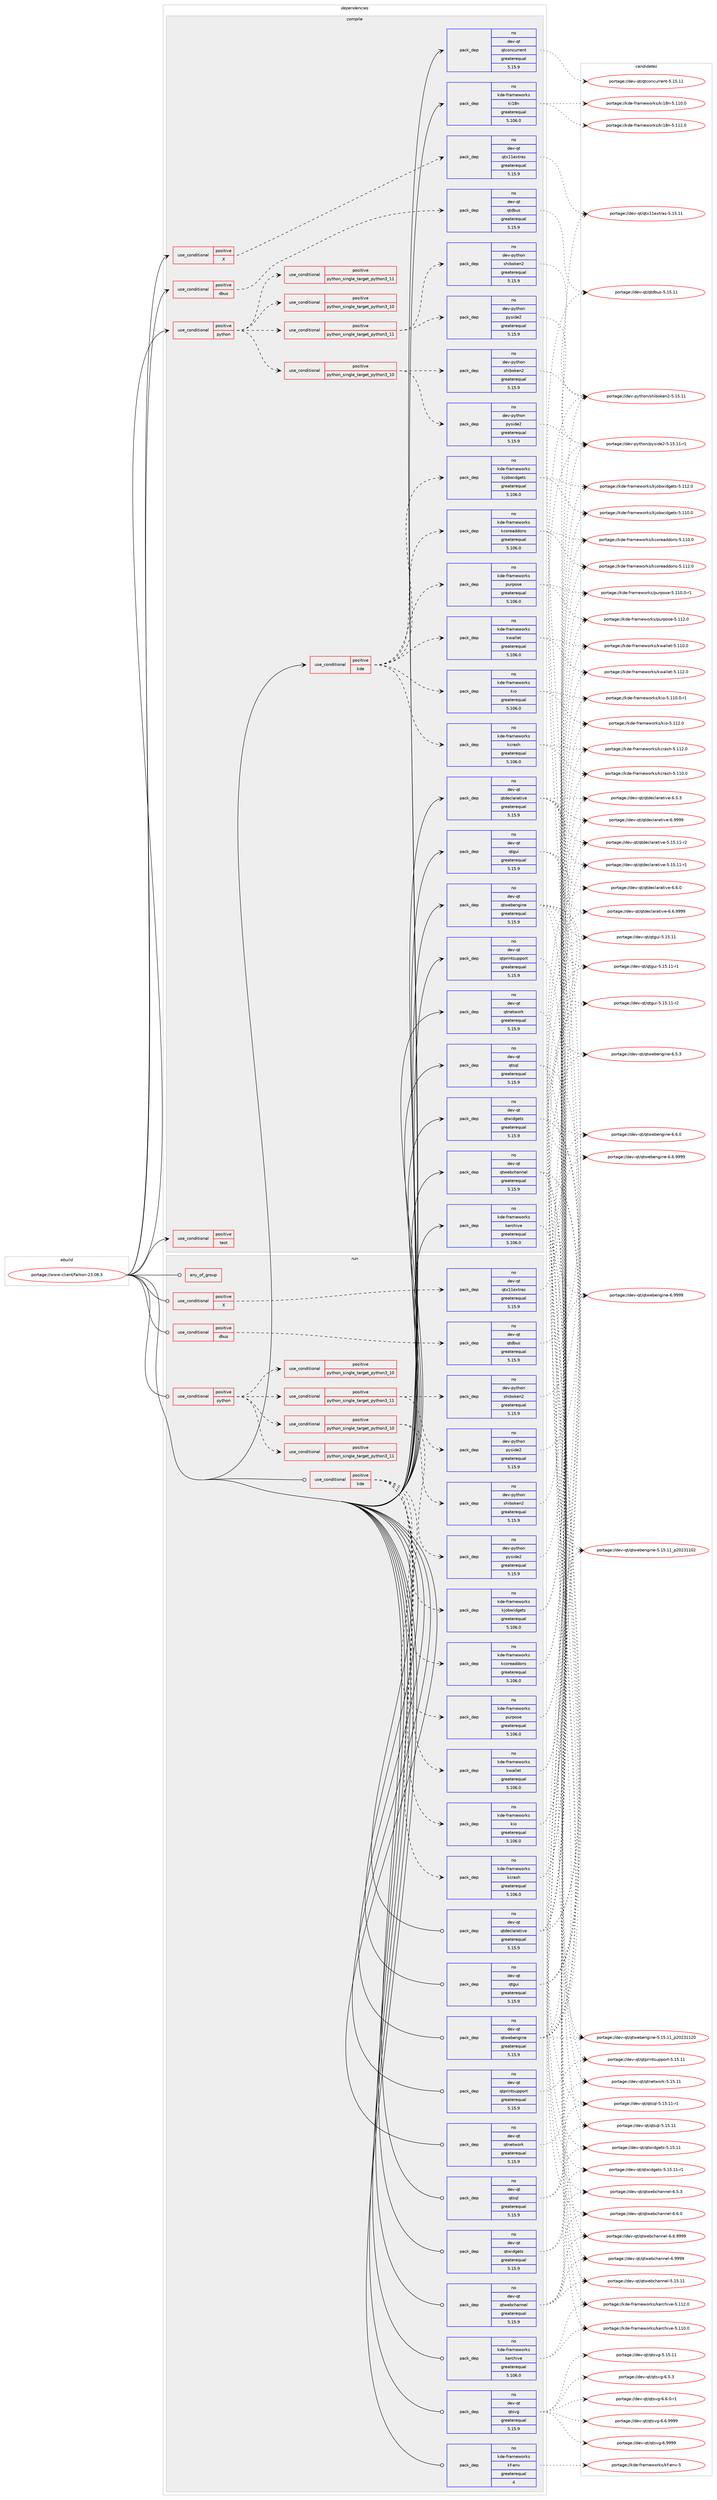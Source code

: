 digraph prolog {

# *************
# Graph options
# *************

newrank=true;
concentrate=true;
compound=true;
graph [rankdir=LR,fontname=Helvetica,fontsize=10,ranksep=1.5];#, ranksep=2.5, nodesep=0.2];
edge  [arrowhead=vee];
node  [fontname=Helvetica,fontsize=10];

# **********
# The ebuild
# **********

subgraph cluster_leftcol {
color=gray;
label=<<i>ebuild</i>>;
id [label="portage://www-client/falkon-23.08.3", color=red, width=4, href="../www-client/falkon-23.08.3.svg"];
}

# ****************
# The dependencies
# ****************

subgraph cluster_midcol {
color=gray;
label=<<i>dependencies</i>>;
subgraph cluster_compile {
fillcolor="#eeeeee";
style=filled;
label=<<i>compile</i>>;
subgraph cond98 {
dependency887 [label=<<TABLE BORDER="0" CELLBORDER="1" CELLSPACING="0" CELLPADDING="4"><TR><TD ROWSPAN="3" CELLPADDING="10">use_conditional</TD></TR><TR><TD>positive</TD></TR><TR><TD>X</TD></TR></TABLE>>, shape=none, color=red];
subgraph pack732 {
dependency888 [label=<<TABLE BORDER="0" CELLBORDER="1" CELLSPACING="0" CELLPADDING="4" WIDTH="220"><TR><TD ROWSPAN="6" CELLPADDING="30">pack_dep</TD></TR><TR><TD WIDTH="110">no</TD></TR><TR><TD>dev-qt</TD></TR><TR><TD>qtx11extras</TD></TR><TR><TD>greaterequal</TD></TR><TR><TD>5.15.9</TD></TR></TABLE>>, shape=none, color=blue];
}
dependency887:e -> dependency888:w [weight=20,style="dashed",arrowhead="vee"];
# *** BEGIN UNKNOWN DEPENDENCY TYPE (TODO) ***
# dependency887 -> package_dependency(portage://www-client/falkon-23.08.3,install,no,x11-libs,libxcb,none,[,,],any_same_slot,[])
# *** END UNKNOWN DEPENDENCY TYPE (TODO) ***

# *** BEGIN UNKNOWN DEPENDENCY TYPE (TODO) ***
# dependency887 -> package_dependency(portage://www-client/falkon-23.08.3,install,no,x11-libs,xcb-util,none,[,,],[],[])
# *** END UNKNOWN DEPENDENCY TYPE (TODO) ***

}
id:e -> dependency887:w [weight=20,style="solid",arrowhead="vee"];
subgraph cond99 {
dependency889 [label=<<TABLE BORDER="0" CELLBORDER="1" CELLSPACING="0" CELLPADDING="4"><TR><TD ROWSPAN="3" CELLPADDING="10">use_conditional</TD></TR><TR><TD>positive</TD></TR><TR><TD>dbus</TD></TR></TABLE>>, shape=none, color=red];
subgraph pack733 {
dependency890 [label=<<TABLE BORDER="0" CELLBORDER="1" CELLSPACING="0" CELLPADDING="4" WIDTH="220"><TR><TD ROWSPAN="6" CELLPADDING="30">pack_dep</TD></TR><TR><TD WIDTH="110">no</TD></TR><TR><TD>dev-qt</TD></TR><TR><TD>qtdbus</TD></TR><TR><TD>greaterequal</TD></TR><TR><TD>5.15.9</TD></TR></TABLE>>, shape=none, color=blue];
}
dependency889:e -> dependency890:w [weight=20,style="dashed",arrowhead="vee"];
}
id:e -> dependency889:w [weight=20,style="solid",arrowhead="vee"];
subgraph cond100 {
dependency891 [label=<<TABLE BORDER="0" CELLBORDER="1" CELLSPACING="0" CELLPADDING="4"><TR><TD ROWSPAN="3" CELLPADDING="10">use_conditional</TD></TR><TR><TD>positive</TD></TR><TR><TD>kde</TD></TR></TABLE>>, shape=none, color=red];
subgraph pack734 {
dependency892 [label=<<TABLE BORDER="0" CELLBORDER="1" CELLSPACING="0" CELLPADDING="4" WIDTH="220"><TR><TD ROWSPAN="6" CELLPADDING="30">pack_dep</TD></TR><TR><TD WIDTH="110">no</TD></TR><TR><TD>kde-frameworks</TD></TR><TR><TD>kcoreaddons</TD></TR><TR><TD>greaterequal</TD></TR><TR><TD>5.106.0</TD></TR></TABLE>>, shape=none, color=blue];
}
dependency891:e -> dependency892:w [weight=20,style="dashed",arrowhead="vee"];
subgraph pack735 {
dependency893 [label=<<TABLE BORDER="0" CELLBORDER="1" CELLSPACING="0" CELLPADDING="4" WIDTH="220"><TR><TD ROWSPAN="6" CELLPADDING="30">pack_dep</TD></TR><TR><TD WIDTH="110">no</TD></TR><TR><TD>kde-frameworks</TD></TR><TR><TD>kcrash</TD></TR><TR><TD>greaterequal</TD></TR><TR><TD>5.106.0</TD></TR></TABLE>>, shape=none, color=blue];
}
dependency891:e -> dependency893:w [weight=20,style="dashed",arrowhead="vee"];
subgraph pack736 {
dependency894 [label=<<TABLE BORDER="0" CELLBORDER="1" CELLSPACING="0" CELLPADDING="4" WIDTH="220"><TR><TD ROWSPAN="6" CELLPADDING="30">pack_dep</TD></TR><TR><TD WIDTH="110">no</TD></TR><TR><TD>kde-frameworks</TD></TR><TR><TD>kio</TD></TR><TR><TD>greaterequal</TD></TR><TR><TD>5.106.0</TD></TR></TABLE>>, shape=none, color=blue];
}
dependency891:e -> dependency894:w [weight=20,style="dashed",arrowhead="vee"];
subgraph pack737 {
dependency895 [label=<<TABLE BORDER="0" CELLBORDER="1" CELLSPACING="0" CELLPADDING="4" WIDTH="220"><TR><TD ROWSPAN="6" CELLPADDING="30">pack_dep</TD></TR><TR><TD WIDTH="110">no</TD></TR><TR><TD>kde-frameworks</TD></TR><TR><TD>kjobwidgets</TD></TR><TR><TD>greaterequal</TD></TR><TR><TD>5.106.0</TD></TR></TABLE>>, shape=none, color=blue];
}
dependency891:e -> dependency895:w [weight=20,style="dashed",arrowhead="vee"];
subgraph pack738 {
dependency896 [label=<<TABLE BORDER="0" CELLBORDER="1" CELLSPACING="0" CELLPADDING="4" WIDTH="220"><TR><TD ROWSPAN="6" CELLPADDING="30">pack_dep</TD></TR><TR><TD WIDTH="110">no</TD></TR><TR><TD>kde-frameworks</TD></TR><TR><TD>kwallet</TD></TR><TR><TD>greaterequal</TD></TR><TR><TD>5.106.0</TD></TR></TABLE>>, shape=none, color=blue];
}
dependency891:e -> dependency896:w [weight=20,style="dashed",arrowhead="vee"];
subgraph pack739 {
dependency897 [label=<<TABLE BORDER="0" CELLBORDER="1" CELLSPACING="0" CELLPADDING="4" WIDTH="220"><TR><TD ROWSPAN="6" CELLPADDING="30">pack_dep</TD></TR><TR><TD WIDTH="110">no</TD></TR><TR><TD>kde-frameworks</TD></TR><TR><TD>purpose</TD></TR><TR><TD>greaterequal</TD></TR><TR><TD>5.106.0</TD></TR></TABLE>>, shape=none, color=blue];
}
dependency891:e -> dependency897:w [weight=20,style="dashed",arrowhead="vee"];
}
id:e -> dependency891:w [weight=20,style="solid",arrowhead="vee"];
subgraph cond101 {
dependency898 [label=<<TABLE BORDER="0" CELLBORDER="1" CELLSPACING="0" CELLPADDING="4"><TR><TD ROWSPAN="3" CELLPADDING="10">use_conditional</TD></TR><TR><TD>positive</TD></TR><TR><TD>python</TD></TR></TABLE>>, shape=none, color=red];
subgraph cond102 {
dependency899 [label=<<TABLE BORDER="0" CELLBORDER="1" CELLSPACING="0" CELLPADDING="4"><TR><TD ROWSPAN="3" CELLPADDING="10">use_conditional</TD></TR><TR><TD>positive</TD></TR><TR><TD>python_single_target_python3_10</TD></TR></TABLE>>, shape=none, color=red];
# *** BEGIN UNKNOWN DEPENDENCY TYPE (TODO) ***
# dependency899 -> package_dependency(portage://www-client/falkon-23.08.3,install,no,dev-lang,python,none,[,,],[slot(3.10)],[])
# *** END UNKNOWN DEPENDENCY TYPE (TODO) ***

}
dependency898:e -> dependency899:w [weight=20,style="dashed",arrowhead="vee"];
subgraph cond103 {
dependency900 [label=<<TABLE BORDER="0" CELLBORDER="1" CELLSPACING="0" CELLPADDING="4"><TR><TD ROWSPAN="3" CELLPADDING="10">use_conditional</TD></TR><TR><TD>positive</TD></TR><TR><TD>python_single_target_python3_11</TD></TR></TABLE>>, shape=none, color=red];
# *** BEGIN UNKNOWN DEPENDENCY TYPE (TODO) ***
# dependency900 -> package_dependency(portage://www-client/falkon-23.08.3,install,no,dev-lang,python,none,[,,],[slot(3.11)],[])
# *** END UNKNOWN DEPENDENCY TYPE (TODO) ***

}
dependency898:e -> dependency900:w [weight=20,style="dashed",arrowhead="vee"];
subgraph cond104 {
dependency901 [label=<<TABLE BORDER="0" CELLBORDER="1" CELLSPACING="0" CELLPADDING="4"><TR><TD ROWSPAN="3" CELLPADDING="10">use_conditional</TD></TR><TR><TD>positive</TD></TR><TR><TD>python_single_target_python3_10</TD></TR></TABLE>>, shape=none, color=red];
subgraph pack740 {
dependency902 [label=<<TABLE BORDER="0" CELLBORDER="1" CELLSPACING="0" CELLPADDING="4" WIDTH="220"><TR><TD ROWSPAN="6" CELLPADDING="30">pack_dep</TD></TR><TR><TD WIDTH="110">no</TD></TR><TR><TD>dev-python</TD></TR><TR><TD>pyside2</TD></TR><TR><TD>greaterequal</TD></TR><TR><TD>5.15.9</TD></TR></TABLE>>, shape=none, color=blue];
}
dependency901:e -> dependency902:w [weight=20,style="dashed",arrowhead="vee"];
subgraph pack741 {
dependency903 [label=<<TABLE BORDER="0" CELLBORDER="1" CELLSPACING="0" CELLPADDING="4" WIDTH="220"><TR><TD ROWSPAN="6" CELLPADDING="30">pack_dep</TD></TR><TR><TD WIDTH="110">no</TD></TR><TR><TD>dev-python</TD></TR><TR><TD>shiboken2</TD></TR><TR><TD>greaterequal</TD></TR><TR><TD>5.15.9</TD></TR></TABLE>>, shape=none, color=blue];
}
dependency901:e -> dependency903:w [weight=20,style="dashed",arrowhead="vee"];
}
dependency898:e -> dependency901:w [weight=20,style="dashed",arrowhead="vee"];
subgraph cond105 {
dependency904 [label=<<TABLE BORDER="0" CELLBORDER="1" CELLSPACING="0" CELLPADDING="4"><TR><TD ROWSPAN="3" CELLPADDING="10">use_conditional</TD></TR><TR><TD>positive</TD></TR><TR><TD>python_single_target_python3_11</TD></TR></TABLE>>, shape=none, color=red];
subgraph pack742 {
dependency905 [label=<<TABLE BORDER="0" CELLBORDER="1" CELLSPACING="0" CELLPADDING="4" WIDTH="220"><TR><TD ROWSPAN="6" CELLPADDING="30">pack_dep</TD></TR><TR><TD WIDTH="110">no</TD></TR><TR><TD>dev-python</TD></TR><TR><TD>pyside2</TD></TR><TR><TD>greaterequal</TD></TR><TR><TD>5.15.9</TD></TR></TABLE>>, shape=none, color=blue];
}
dependency904:e -> dependency905:w [weight=20,style="dashed",arrowhead="vee"];
subgraph pack743 {
dependency906 [label=<<TABLE BORDER="0" CELLBORDER="1" CELLSPACING="0" CELLPADDING="4" WIDTH="220"><TR><TD ROWSPAN="6" CELLPADDING="30">pack_dep</TD></TR><TR><TD WIDTH="110">no</TD></TR><TR><TD>dev-python</TD></TR><TR><TD>shiboken2</TD></TR><TR><TD>greaterequal</TD></TR><TR><TD>5.15.9</TD></TR></TABLE>>, shape=none, color=blue];
}
dependency904:e -> dependency906:w [weight=20,style="dashed",arrowhead="vee"];
}
dependency898:e -> dependency904:w [weight=20,style="dashed",arrowhead="vee"];
}
id:e -> dependency898:w [weight=20,style="solid",arrowhead="vee"];
subgraph cond106 {
dependency907 [label=<<TABLE BORDER="0" CELLBORDER="1" CELLSPACING="0" CELLPADDING="4"><TR><TD ROWSPAN="3" CELLPADDING="10">use_conditional</TD></TR><TR><TD>positive</TD></TR><TR><TD>test</TD></TR></TABLE>>, shape=none, color=red];
# *** BEGIN UNKNOWN DEPENDENCY TYPE (TODO) ***
# dependency907 -> package_dependency(portage://www-client/falkon-23.08.3,install,no,dev-qt,qttest,none,[,,],[slot(5)],[])
# *** END UNKNOWN DEPENDENCY TYPE (TODO) ***

}
id:e -> dependency907:w [weight=20,style="solid",arrowhead="vee"];
# *** BEGIN UNKNOWN DEPENDENCY TYPE (TODO) ***
# id -> package_dependency(portage://www-client/falkon-23.08.3,install,no,dev-libs,openssl,none,[,,],[slot(0),equal],[])
# *** END UNKNOWN DEPENDENCY TYPE (TODO) ***

subgraph pack744 {
dependency908 [label=<<TABLE BORDER="0" CELLBORDER="1" CELLSPACING="0" CELLPADDING="4" WIDTH="220"><TR><TD ROWSPAN="6" CELLPADDING="30">pack_dep</TD></TR><TR><TD WIDTH="110">no</TD></TR><TR><TD>dev-qt</TD></TR><TR><TD>qtconcurrent</TD></TR><TR><TD>greaterequal</TD></TR><TR><TD>5.15.9</TD></TR></TABLE>>, shape=none, color=blue];
}
id:e -> dependency908:w [weight=20,style="solid",arrowhead="vee"];
# *** BEGIN UNKNOWN DEPENDENCY TYPE (TODO) ***
# id -> package_dependency(portage://www-client/falkon-23.08.3,install,no,dev-qt,qtcore,none,[,,],[slot(5)],[])
# *** END UNKNOWN DEPENDENCY TYPE (TODO) ***

subgraph pack745 {
dependency909 [label=<<TABLE BORDER="0" CELLBORDER="1" CELLSPACING="0" CELLPADDING="4" WIDTH="220"><TR><TD ROWSPAN="6" CELLPADDING="30">pack_dep</TD></TR><TR><TD WIDTH="110">no</TD></TR><TR><TD>dev-qt</TD></TR><TR><TD>qtdeclarative</TD></TR><TR><TD>greaterequal</TD></TR><TR><TD>5.15.9</TD></TR></TABLE>>, shape=none, color=blue];
}
id:e -> dependency909:w [weight=20,style="solid",arrowhead="vee"];
subgraph pack746 {
dependency910 [label=<<TABLE BORDER="0" CELLBORDER="1" CELLSPACING="0" CELLPADDING="4" WIDTH="220"><TR><TD ROWSPAN="6" CELLPADDING="30">pack_dep</TD></TR><TR><TD WIDTH="110">no</TD></TR><TR><TD>dev-qt</TD></TR><TR><TD>qtgui</TD></TR><TR><TD>greaterequal</TD></TR><TR><TD>5.15.9</TD></TR></TABLE>>, shape=none, color=blue];
}
id:e -> dependency910:w [weight=20,style="solid",arrowhead="vee"];
subgraph pack747 {
dependency911 [label=<<TABLE BORDER="0" CELLBORDER="1" CELLSPACING="0" CELLPADDING="4" WIDTH="220"><TR><TD ROWSPAN="6" CELLPADDING="30">pack_dep</TD></TR><TR><TD WIDTH="110">no</TD></TR><TR><TD>dev-qt</TD></TR><TR><TD>qtnetwork</TD></TR><TR><TD>greaterequal</TD></TR><TR><TD>5.15.9</TD></TR></TABLE>>, shape=none, color=blue];
}
id:e -> dependency911:w [weight=20,style="solid",arrowhead="vee"];
subgraph pack748 {
dependency912 [label=<<TABLE BORDER="0" CELLBORDER="1" CELLSPACING="0" CELLPADDING="4" WIDTH="220"><TR><TD ROWSPAN="6" CELLPADDING="30">pack_dep</TD></TR><TR><TD WIDTH="110">no</TD></TR><TR><TD>dev-qt</TD></TR><TR><TD>qtprintsupport</TD></TR><TR><TD>greaterequal</TD></TR><TR><TD>5.15.9</TD></TR></TABLE>>, shape=none, color=blue];
}
id:e -> dependency912:w [weight=20,style="solid",arrowhead="vee"];
subgraph pack749 {
dependency913 [label=<<TABLE BORDER="0" CELLBORDER="1" CELLSPACING="0" CELLPADDING="4" WIDTH="220"><TR><TD ROWSPAN="6" CELLPADDING="30">pack_dep</TD></TR><TR><TD WIDTH="110">no</TD></TR><TR><TD>dev-qt</TD></TR><TR><TD>qtsql</TD></TR><TR><TD>greaterequal</TD></TR><TR><TD>5.15.9</TD></TR></TABLE>>, shape=none, color=blue];
}
id:e -> dependency913:w [weight=20,style="solid",arrowhead="vee"];
subgraph pack750 {
dependency914 [label=<<TABLE BORDER="0" CELLBORDER="1" CELLSPACING="0" CELLPADDING="4" WIDTH="220"><TR><TD ROWSPAN="6" CELLPADDING="30">pack_dep</TD></TR><TR><TD WIDTH="110">no</TD></TR><TR><TD>dev-qt</TD></TR><TR><TD>qtwebchannel</TD></TR><TR><TD>greaterequal</TD></TR><TR><TD>5.15.9</TD></TR></TABLE>>, shape=none, color=blue];
}
id:e -> dependency914:w [weight=20,style="solid",arrowhead="vee"];
subgraph pack751 {
dependency915 [label=<<TABLE BORDER="0" CELLBORDER="1" CELLSPACING="0" CELLPADDING="4" WIDTH="220"><TR><TD ROWSPAN="6" CELLPADDING="30">pack_dep</TD></TR><TR><TD WIDTH="110">no</TD></TR><TR><TD>dev-qt</TD></TR><TR><TD>qtwebengine</TD></TR><TR><TD>greaterequal</TD></TR><TR><TD>5.15.9</TD></TR></TABLE>>, shape=none, color=blue];
}
id:e -> dependency915:w [weight=20,style="solid",arrowhead="vee"];
subgraph pack752 {
dependency916 [label=<<TABLE BORDER="0" CELLBORDER="1" CELLSPACING="0" CELLPADDING="4" WIDTH="220"><TR><TD ROWSPAN="6" CELLPADDING="30">pack_dep</TD></TR><TR><TD WIDTH="110">no</TD></TR><TR><TD>dev-qt</TD></TR><TR><TD>qtwidgets</TD></TR><TR><TD>greaterequal</TD></TR><TR><TD>5.15.9</TD></TR></TABLE>>, shape=none, color=blue];
}
id:e -> dependency916:w [weight=20,style="solid",arrowhead="vee"];
subgraph pack753 {
dependency917 [label=<<TABLE BORDER="0" CELLBORDER="1" CELLSPACING="0" CELLPADDING="4" WIDTH="220"><TR><TD ROWSPAN="6" CELLPADDING="30">pack_dep</TD></TR><TR><TD WIDTH="110">no</TD></TR><TR><TD>kde-frameworks</TD></TR><TR><TD>karchive</TD></TR><TR><TD>greaterequal</TD></TR><TR><TD>5.106.0</TD></TR></TABLE>>, shape=none, color=blue];
}
id:e -> dependency917:w [weight=20,style="solid",arrowhead="vee"];
subgraph pack754 {
dependency918 [label=<<TABLE BORDER="0" CELLBORDER="1" CELLSPACING="0" CELLPADDING="4" WIDTH="220"><TR><TD ROWSPAN="6" CELLPADDING="30">pack_dep</TD></TR><TR><TD WIDTH="110">no</TD></TR><TR><TD>kde-frameworks</TD></TR><TR><TD>ki18n</TD></TR><TR><TD>greaterequal</TD></TR><TR><TD>5.106.0</TD></TR></TABLE>>, shape=none, color=blue];
}
id:e -> dependency918:w [weight=20,style="solid",arrowhead="vee"];
# *** BEGIN UNKNOWN DEPENDENCY TYPE (TODO) ***
# id -> package_dependency(portage://www-client/falkon-23.08.3,install,no,virtual,libintl,none,[,,],[],[])
# *** END UNKNOWN DEPENDENCY TYPE (TODO) ***

}
subgraph cluster_compileandrun {
fillcolor="#eeeeee";
style=filled;
label=<<i>compile and run</i>>;
}
subgraph cluster_run {
fillcolor="#eeeeee";
style=filled;
label=<<i>run</i>>;
subgraph any59 {
dependency919 [label=<<TABLE BORDER="0" CELLBORDER="1" CELLSPACING="0" CELLPADDING="4"><TR><TD CELLPADDING="10">any_of_group</TD></TR></TABLE>>, shape=none, color=red];# *** BEGIN UNKNOWN DEPENDENCY TYPE (TODO) ***
# dependency919 -> package_dependency(portage://www-client/falkon-23.08.3,run,no,kde-frameworks,breeze-icons,none,[,,],any_different_slot,[])
# *** END UNKNOWN DEPENDENCY TYPE (TODO) ***

# *** BEGIN UNKNOWN DEPENDENCY TYPE (TODO) ***
# dependency919 -> package_dependency(portage://www-client/falkon-23.08.3,run,no,kde-frameworks,oxygen-icons,none,[,,],any_different_slot,[])
# *** END UNKNOWN DEPENDENCY TYPE (TODO) ***

}
id:e -> dependency919:w [weight=20,style="solid",arrowhead="odot"];
subgraph cond107 {
dependency920 [label=<<TABLE BORDER="0" CELLBORDER="1" CELLSPACING="0" CELLPADDING="4"><TR><TD ROWSPAN="3" CELLPADDING="10">use_conditional</TD></TR><TR><TD>positive</TD></TR><TR><TD>X</TD></TR></TABLE>>, shape=none, color=red];
subgraph pack755 {
dependency921 [label=<<TABLE BORDER="0" CELLBORDER="1" CELLSPACING="0" CELLPADDING="4" WIDTH="220"><TR><TD ROWSPAN="6" CELLPADDING="30">pack_dep</TD></TR><TR><TD WIDTH="110">no</TD></TR><TR><TD>dev-qt</TD></TR><TR><TD>qtx11extras</TD></TR><TR><TD>greaterequal</TD></TR><TR><TD>5.15.9</TD></TR></TABLE>>, shape=none, color=blue];
}
dependency920:e -> dependency921:w [weight=20,style="dashed",arrowhead="vee"];
# *** BEGIN UNKNOWN DEPENDENCY TYPE (TODO) ***
# dependency920 -> package_dependency(portage://www-client/falkon-23.08.3,run,no,x11-libs,libxcb,none,[,,],any_same_slot,[])
# *** END UNKNOWN DEPENDENCY TYPE (TODO) ***

# *** BEGIN UNKNOWN DEPENDENCY TYPE (TODO) ***
# dependency920 -> package_dependency(portage://www-client/falkon-23.08.3,run,no,x11-libs,xcb-util,none,[,,],[],[])
# *** END UNKNOWN DEPENDENCY TYPE (TODO) ***

}
id:e -> dependency920:w [weight=20,style="solid",arrowhead="odot"];
subgraph cond108 {
dependency922 [label=<<TABLE BORDER="0" CELLBORDER="1" CELLSPACING="0" CELLPADDING="4"><TR><TD ROWSPAN="3" CELLPADDING="10">use_conditional</TD></TR><TR><TD>positive</TD></TR><TR><TD>dbus</TD></TR></TABLE>>, shape=none, color=red];
subgraph pack756 {
dependency923 [label=<<TABLE BORDER="0" CELLBORDER="1" CELLSPACING="0" CELLPADDING="4" WIDTH="220"><TR><TD ROWSPAN="6" CELLPADDING="30">pack_dep</TD></TR><TR><TD WIDTH="110">no</TD></TR><TR><TD>dev-qt</TD></TR><TR><TD>qtdbus</TD></TR><TR><TD>greaterequal</TD></TR><TR><TD>5.15.9</TD></TR></TABLE>>, shape=none, color=blue];
}
dependency922:e -> dependency923:w [weight=20,style="dashed",arrowhead="vee"];
}
id:e -> dependency922:w [weight=20,style="solid",arrowhead="odot"];
subgraph cond109 {
dependency924 [label=<<TABLE BORDER="0" CELLBORDER="1" CELLSPACING="0" CELLPADDING="4"><TR><TD ROWSPAN="3" CELLPADDING="10">use_conditional</TD></TR><TR><TD>positive</TD></TR><TR><TD>kde</TD></TR></TABLE>>, shape=none, color=red];
subgraph pack757 {
dependency925 [label=<<TABLE BORDER="0" CELLBORDER="1" CELLSPACING="0" CELLPADDING="4" WIDTH="220"><TR><TD ROWSPAN="6" CELLPADDING="30">pack_dep</TD></TR><TR><TD WIDTH="110">no</TD></TR><TR><TD>kde-frameworks</TD></TR><TR><TD>kcoreaddons</TD></TR><TR><TD>greaterequal</TD></TR><TR><TD>5.106.0</TD></TR></TABLE>>, shape=none, color=blue];
}
dependency924:e -> dependency925:w [weight=20,style="dashed",arrowhead="vee"];
subgraph pack758 {
dependency926 [label=<<TABLE BORDER="0" CELLBORDER="1" CELLSPACING="0" CELLPADDING="4" WIDTH="220"><TR><TD ROWSPAN="6" CELLPADDING="30">pack_dep</TD></TR><TR><TD WIDTH="110">no</TD></TR><TR><TD>kde-frameworks</TD></TR><TR><TD>kcrash</TD></TR><TR><TD>greaterequal</TD></TR><TR><TD>5.106.0</TD></TR></TABLE>>, shape=none, color=blue];
}
dependency924:e -> dependency926:w [weight=20,style="dashed",arrowhead="vee"];
subgraph pack759 {
dependency927 [label=<<TABLE BORDER="0" CELLBORDER="1" CELLSPACING="0" CELLPADDING="4" WIDTH="220"><TR><TD ROWSPAN="6" CELLPADDING="30">pack_dep</TD></TR><TR><TD WIDTH="110">no</TD></TR><TR><TD>kde-frameworks</TD></TR><TR><TD>kio</TD></TR><TR><TD>greaterequal</TD></TR><TR><TD>5.106.0</TD></TR></TABLE>>, shape=none, color=blue];
}
dependency924:e -> dependency927:w [weight=20,style="dashed",arrowhead="vee"];
subgraph pack760 {
dependency928 [label=<<TABLE BORDER="0" CELLBORDER="1" CELLSPACING="0" CELLPADDING="4" WIDTH="220"><TR><TD ROWSPAN="6" CELLPADDING="30">pack_dep</TD></TR><TR><TD WIDTH="110">no</TD></TR><TR><TD>kde-frameworks</TD></TR><TR><TD>kjobwidgets</TD></TR><TR><TD>greaterequal</TD></TR><TR><TD>5.106.0</TD></TR></TABLE>>, shape=none, color=blue];
}
dependency924:e -> dependency928:w [weight=20,style="dashed",arrowhead="vee"];
subgraph pack761 {
dependency929 [label=<<TABLE BORDER="0" CELLBORDER="1" CELLSPACING="0" CELLPADDING="4" WIDTH="220"><TR><TD ROWSPAN="6" CELLPADDING="30">pack_dep</TD></TR><TR><TD WIDTH="110">no</TD></TR><TR><TD>kde-frameworks</TD></TR><TR><TD>kwallet</TD></TR><TR><TD>greaterequal</TD></TR><TR><TD>5.106.0</TD></TR></TABLE>>, shape=none, color=blue];
}
dependency924:e -> dependency929:w [weight=20,style="dashed",arrowhead="vee"];
subgraph pack762 {
dependency930 [label=<<TABLE BORDER="0" CELLBORDER="1" CELLSPACING="0" CELLPADDING="4" WIDTH="220"><TR><TD ROWSPAN="6" CELLPADDING="30">pack_dep</TD></TR><TR><TD WIDTH="110">no</TD></TR><TR><TD>kde-frameworks</TD></TR><TR><TD>purpose</TD></TR><TR><TD>greaterequal</TD></TR><TR><TD>5.106.0</TD></TR></TABLE>>, shape=none, color=blue];
}
dependency924:e -> dependency930:w [weight=20,style="dashed",arrowhead="vee"];
}
id:e -> dependency924:w [weight=20,style="solid",arrowhead="odot"];
subgraph cond110 {
dependency931 [label=<<TABLE BORDER="0" CELLBORDER="1" CELLSPACING="0" CELLPADDING="4"><TR><TD ROWSPAN="3" CELLPADDING="10">use_conditional</TD></TR><TR><TD>positive</TD></TR><TR><TD>python</TD></TR></TABLE>>, shape=none, color=red];
subgraph cond111 {
dependency932 [label=<<TABLE BORDER="0" CELLBORDER="1" CELLSPACING="0" CELLPADDING="4"><TR><TD ROWSPAN="3" CELLPADDING="10">use_conditional</TD></TR><TR><TD>positive</TD></TR><TR><TD>python_single_target_python3_10</TD></TR></TABLE>>, shape=none, color=red];
# *** BEGIN UNKNOWN DEPENDENCY TYPE (TODO) ***
# dependency932 -> package_dependency(portage://www-client/falkon-23.08.3,run,no,dev-lang,python,none,[,,],[slot(3.10)],[])
# *** END UNKNOWN DEPENDENCY TYPE (TODO) ***

}
dependency931:e -> dependency932:w [weight=20,style="dashed",arrowhead="vee"];
subgraph cond112 {
dependency933 [label=<<TABLE BORDER="0" CELLBORDER="1" CELLSPACING="0" CELLPADDING="4"><TR><TD ROWSPAN="3" CELLPADDING="10">use_conditional</TD></TR><TR><TD>positive</TD></TR><TR><TD>python_single_target_python3_11</TD></TR></TABLE>>, shape=none, color=red];
# *** BEGIN UNKNOWN DEPENDENCY TYPE (TODO) ***
# dependency933 -> package_dependency(portage://www-client/falkon-23.08.3,run,no,dev-lang,python,none,[,,],[slot(3.11)],[])
# *** END UNKNOWN DEPENDENCY TYPE (TODO) ***

}
dependency931:e -> dependency933:w [weight=20,style="dashed",arrowhead="vee"];
subgraph cond113 {
dependency934 [label=<<TABLE BORDER="0" CELLBORDER="1" CELLSPACING="0" CELLPADDING="4"><TR><TD ROWSPAN="3" CELLPADDING="10">use_conditional</TD></TR><TR><TD>positive</TD></TR><TR><TD>python_single_target_python3_10</TD></TR></TABLE>>, shape=none, color=red];
subgraph pack763 {
dependency935 [label=<<TABLE BORDER="0" CELLBORDER="1" CELLSPACING="0" CELLPADDING="4" WIDTH="220"><TR><TD ROWSPAN="6" CELLPADDING="30">pack_dep</TD></TR><TR><TD WIDTH="110">no</TD></TR><TR><TD>dev-python</TD></TR><TR><TD>pyside2</TD></TR><TR><TD>greaterequal</TD></TR><TR><TD>5.15.9</TD></TR></TABLE>>, shape=none, color=blue];
}
dependency934:e -> dependency935:w [weight=20,style="dashed",arrowhead="vee"];
subgraph pack764 {
dependency936 [label=<<TABLE BORDER="0" CELLBORDER="1" CELLSPACING="0" CELLPADDING="4" WIDTH="220"><TR><TD ROWSPAN="6" CELLPADDING="30">pack_dep</TD></TR><TR><TD WIDTH="110">no</TD></TR><TR><TD>dev-python</TD></TR><TR><TD>shiboken2</TD></TR><TR><TD>greaterequal</TD></TR><TR><TD>5.15.9</TD></TR></TABLE>>, shape=none, color=blue];
}
dependency934:e -> dependency936:w [weight=20,style="dashed",arrowhead="vee"];
}
dependency931:e -> dependency934:w [weight=20,style="dashed",arrowhead="vee"];
subgraph cond114 {
dependency937 [label=<<TABLE BORDER="0" CELLBORDER="1" CELLSPACING="0" CELLPADDING="4"><TR><TD ROWSPAN="3" CELLPADDING="10">use_conditional</TD></TR><TR><TD>positive</TD></TR><TR><TD>python_single_target_python3_11</TD></TR></TABLE>>, shape=none, color=red];
subgraph pack765 {
dependency938 [label=<<TABLE BORDER="0" CELLBORDER="1" CELLSPACING="0" CELLPADDING="4" WIDTH="220"><TR><TD ROWSPAN="6" CELLPADDING="30">pack_dep</TD></TR><TR><TD WIDTH="110">no</TD></TR><TR><TD>dev-python</TD></TR><TR><TD>pyside2</TD></TR><TR><TD>greaterequal</TD></TR><TR><TD>5.15.9</TD></TR></TABLE>>, shape=none, color=blue];
}
dependency937:e -> dependency938:w [weight=20,style="dashed",arrowhead="vee"];
subgraph pack766 {
dependency939 [label=<<TABLE BORDER="0" CELLBORDER="1" CELLSPACING="0" CELLPADDING="4" WIDTH="220"><TR><TD ROWSPAN="6" CELLPADDING="30">pack_dep</TD></TR><TR><TD WIDTH="110">no</TD></TR><TR><TD>dev-python</TD></TR><TR><TD>shiboken2</TD></TR><TR><TD>greaterequal</TD></TR><TR><TD>5.15.9</TD></TR></TABLE>>, shape=none, color=blue];
}
dependency937:e -> dependency939:w [weight=20,style="dashed",arrowhead="vee"];
}
dependency931:e -> dependency937:w [weight=20,style="dashed",arrowhead="vee"];
}
id:e -> dependency931:w [weight=20,style="solid",arrowhead="odot"];
# *** BEGIN UNKNOWN DEPENDENCY TYPE (TODO) ***
# id -> package_dependency(portage://www-client/falkon-23.08.3,run,no,dev-libs,openssl,none,[,,],[slot(0),equal],[])
# *** END UNKNOWN DEPENDENCY TYPE (TODO) ***

# *** BEGIN UNKNOWN DEPENDENCY TYPE (TODO) ***
# id -> package_dependency(portage://www-client/falkon-23.08.3,run,no,dev-qt,qtcore,none,[,,],[slot(5)],[])
# *** END UNKNOWN DEPENDENCY TYPE (TODO) ***

subgraph pack767 {
dependency940 [label=<<TABLE BORDER="0" CELLBORDER="1" CELLSPACING="0" CELLPADDING="4" WIDTH="220"><TR><TD ROWSPAN="6" CELLPADDING="30">pack_dep</TD></TR><TR><TD WIDTH="110">no</TD></TR><TR><TD>dev-qt</TD></TR><TR><TD>qtdeclarative</TD></TR><TR><TD>greaterequal</TD></TR><TR><TD>5.15.9</TD></TR></TABLE>>, shape=none, color=blue];
}
id:e -> dependency940:w [weight=20,style="solid",arrowhead="odot"];
subgraph pack768 {
dependency941 [label=<<TABLE BORDER="0" CELLBORDER="1" CELLSPACING="0" CELLPADDING="4" WIDTH="220"><TR><TD ROWSPAN="6" CELLPADDING="30">pack_dep</TD></TR><TR><TD WIDTH="110">no</TD></TR><TR><TD>dev-qt</TD></TR><TR><TD>qtgui</TD></TR><TR><TD>greaterequal</TD></TR><TR><TD>5.15.9</TD></TR></TABLE>>, shape=none, color=blue];
}
id:e -> dependency941:w [weight=20,style="solid",arrowhead="odot"];
subgraph pack769 {
dependency942 [label=<<TABLE BORDER="0" CELLBORDER="1" CELLSPACING="0" CELLPADDING="4" WIDTH="220"><TR><TD ROWSPAN="6" CELLPADDING="30">pack_dep</TD></TR><TR><TD WIDTH="110">no</TD></TR><TR><TD>dev-qt</TD></TR><TR><TD>qtnetwork</TD></TR><TR><TD>greaterequal</TD></TR><TR><TD>5.15.9</TD></TR></TABLE>>, shape=none, color=blue];
}
id:e -> dependency942:w [weight=20,style="solid",arrowhead="odot"];
subgraph pack770 {
dependency943 [label=<<TABLE BORDER="0" CELLBORDER="1" CELLSPACING="0" CELLPADDING="4" WIDTH="220"><TR><TD ROWSPAN="6" CELLPADDING="30">pack_dep</TD></TR><TR><TD WIDTH="110">no</TD></TR><TR><TD>dev-qt</TD></TR><TR><TD>qtprintsupport</TD></TR><TR><TD>greaterequal</TD></TR><TR><TD>5.15.9</TD></TR></TABLE>>, shape=none, color=blue];
}
id:e -> dependency943:w [weight=20,style="solid",arrowhead="odot"];
subgraph pack771 {
dependency944 [label=<<TABLE BORDER="0" CELLBORDER="1" CELLSPACING="0" CELLPADDING="4" WIDTH="220"><TR><TD ROWSPAN="6" CELLPADDING="30">pack_dep</TD></TR><TR><TD WIDTH="110">no</TD></TR><TR><TD>dev-qt</TD></TR><TR><TD>qtsql</TD></TR><TR><TD>greaterequal</TD></TR><TR><TD>5.15.9</TD></TR></TABLE>>, shape=none, color=blue];
}
id:e -> dependency944:w [weight=20,style="solid",arrowhead="odot"];
subgraph pack772 {
dependency945 [label=<<TABLE BORDER="0" CELLBORDER="1" CELLSPACING="0" CELLPADDING="4" WIDTH="220"><TR><TD ROWSPAN="6" CELLPADDING="30">pack_dep</TD></TR><TR><TD WIDTH="110">no</TD></TR><TR><TD>dev-qt</TD></TR><TR><TD>qtsvg</TD></TR><TR><TD>greaterequal</TD></TR><TR><TD>5.15.9</TD></TR></TABLE>>, shape=none, color=blue];
}
id:e -> dependency945:w [weight=20,style="solid",arrowhead="odot"];
subgraph pack773 {
dependency946 [label=<<TABLE BORDER="0" CELLBORDER="1" CELLSPACING="0" CELLPADDING="4" WIDTH="220"><TR><TD ROWSPAN="6" CELLPADDING="30">pack_dep</TD></TR><TR><TD WIDTH="110">no</TD></TR><TR><TD>dev-qt</TD></TR><TR><TD>qtwebchannel</TD></TR><TR><TD>greaterequal</TD></TR><TR><TD>5.15.9</TD></TR></TABLE>>, shape=none, color=blue];
}
id:e -> dependency946:w [weight=20,style="solid",arrowhead="odot"];
subgraph pack774 {
dependency947 [label=<<TABLE BORDER="0" CELLBORDER="1" CELLSPACING="0" CELLPADDING="4" WIDTH="220"><TR><TD ROWSPAN="6" CELLPADDING="30">pack_dep</TD></TR><TR><TD WIDTH="110">no</TD></TR><TR><TD>dev-qt</TD></TR><TR><TD>qtwebengine</TD></TR><TR><TD>greaterequal</TD></TR><TR><TD>5.15.9</TD></TR></TABLE>>, shape=none, color=blue];
}
id:e -> dependency947:w [weight=20,style="solid",arrowhead="odot"];
subgraph pack775 {
dependency948 [label=<<TABLE BORDER="0" CELLBORDER="1" CELLSPACING="0" CELLPADDING="4" WIDTH="220"><TR><TD ROWSPAN="6" CELLPADDING="30">pack_dep</TD></TR><TR><TD WIDTH="110">no</TD></TR><TR><TD>dev-qt</TD></TR><TR><TD>qtwidgets</TD></TR><TR><TD>greaterequal</TD></TR><TR><TD>5.15.9</TD></TR></TABLE>>, shape=none, color=blue];
}
id:e -> dependency948:w [weight=20,style="solid",arrowhead="odot"];
subgraph pack776 {
dependency949 [label=<<TABLE BORDER="0" CELLBORDER="1" CELLSPACING="0" CELLPADDING="4" WIDTH="220"><TR><TD ROWSPAN="6" CELLPADDING="30">pack_dep</TD></TR><TR><TD WIDTH="110">no</TD></TR><TR><TD>kde-frameworks</TD></TR><TR><TD>karchive</TD></TR><TR><TD>greaterequal</TD></TR><TR><TD>5.106.0</TD></TR></TABLE>>, shape=none, color=blue];
}
id:e -> dependency949:w [weight=20,style="solid",arrowhead="odot"];
subgraph pack777 {
dependency950 [label=<<TABLE BORDER="0" CELLBORDER="1" CELLSPACING="0" CELLPADDING="4" WIDTH="220"><TR><TD ROWSPAN="6" CELLPADDING="30">pack_dep</TD></TR><TR><TD WIDTH="110">no</TD></TR><TR><TD>kde-frameworks</TD></TR><TR><TD>kf-env</TD></TR><TR><TD>greaterequal</TD></TR><TR><TD>4</TD></TR></TABLE>>, shape=none, color=blue];
}
id:e -> dependency950:w [weight=20,style="solid",arrowhead="odot"];
# *** BEGIN UNKNOWN DEPENDENCY TYPE (TODO) ***
# id -> package_dependency(portage://www-client/falkon-23.08.3,run,no,virtual,libintl,none,[,,],[],[])
# *** END UNKNOWN DEPENDENCY TYPE (TODO) ***

}
}

# **************
# The candidates
# **************

subgraph cluster_choices {
rank=same;
color=gray;
label=<<i>candidates</i>>;

subgraph choice732 {
color=black;
nodesep=1;
choice10010111845113116471131161204949101120116114971154553464953464949 [label="portage://dev-qt/qtx11extras-5.15.11", color=red, width=4,href="../dev-qt/qtx11extras-5.15.11.svg"];
dependency888:e -> choice10010111845113116471131161204949101120116114971154553464953464949:w [style=dotted,weight="100"];
}
subgraph choice733 {
color=black;
nodesep=1;
choice1001011184511311647113116100981171154553464953464949 [label="portage://dev-qt/qtdbus-5.15.11", color=red, width=4,href="../dev-qt/qtdbus-5.15.11.svg"];
dependency890:e -> choice1001011184511311647113116100981171154553464953464949:w [style=dotted,weight="100"];
}
subgraph choice734 {
color=black;
nodesep=1;
choice10710010145102114971091011191111141071154710799111114101971001001111101154553464949484648 [label="portage://kde-frameworks/kcoreaddons-5.110.0", color=red, width=4,href="../kde-frameworks/kcoreaddons-5.110.0.svg"];
choice10710010145102114971091011191111141071154710799111114101971001001111101154553464949504648 [label="portage://kde-frameworks/kcoreaddons-5.112.0", color=red, width=4,href="../kde-frameworks/kcoreaddons-5.112.0.svg"];
dependency892:e -> choice10710010145102114971091011191111141071154710799111114101971001001111101154553464949484648:w [style=dotted,weight="100"];
dependency892:e -> choice10710010145102114971091011191111141071154710799111114101971001001111101154553464949504648:w [style=dotted,weight="100"];
}
subgraph choice735 {
color=black;
nodesep=1;
choice10710010145102114971091011191111141071154710799114971151044553464949484648 [label="portage://kde-frameworks/kcrash-5.110.0", color=red, width=4,href="../kde-frameworks/kcrash-5.110.0.svg"];
choice10710010145102114971091011191111141071154710799114971151044553464949504648 [label="portage://kde-frameworks/kcrash-5.112.0", color=red, width=4,href="../kde-frameworks/kcrash-5.112.0.svg"];
dependency893:e -> choice10710010145102114971091011191111141071154710799114971151044553464949484648:w [style=dotted,weight="100"];
dependency893:e -> choice10710010145102114971091011191111141071154710799114971151044553464949504648:w [style=dotted,weight="100"];
}
subgraph choice736 {
color=black;
nodesep=1;
choice10710010145102114971091011191111141071154710710511145534649494846484511449 [label="portage://kde-frameworks/kio-5.110.0-r1", color=red, width=4,href="../kde-frameworks/kio-5.110.0-r1.svg"];
choice1071001014510211497109101119111114107115471071051114553464949504648 [label="portage://kde-frameworks/kio-5.112.0", color=red, width=4,href="../kde-frameworks/kio-5.112.0.svg"];
dependency894:e -> choice10710010145102114971091011191111141071154710710511145534649494846484511449:w [style=dotted,weight="100"];
dependency894:e -> choice1071001014510211497109101119111114107115471071051114553464949504648:w [style=dotted,weight="100"];
}
subgraph choice737 {
color=black;
nodesep=1;
choice107100101451021149710910111911111410711547107106111981191051001031011161154553464949484648 [label="portage://kde-frameworks/kjobwidgets-5.110.0", color=red, width=4,href="../kde-frameworks/kjobwidgets-5.110.0.svg"];
choice107100101451021149710910111911111410711547107106111981191051001031011161154553464949504648 [label="portage://kde-frameworks/kjobwidgets-5.112.0", color=red, width=4,href="../kde-frameworks/kjobwidgets-5.112.0.svg"];
dependency895:e -> choice107100101451021149710910111911111410711547107106111981191051001031011161154553464949484648:w [style=dotted,weight="100"];
dependency895:e -> choice107100101451021149710910111911111410711547107106111981191051001031011161154553464949504648:w [style=dotted,weight="100"];
}
subgraph choice738 {
color=black;
nodesep=1;
choice107100101451021149710910111911111410711547107119971081081011164553464949484648 [label="portage://kde-frameworks/kwallet-5.110.0", color=red, width=4,href="../kde-frameworks/kwallet-5.110.0.svg"];
choice107100101451021149710910111911111410711547107119971081081011164553464949504648 [label="portage://kde-frameworks/kwallet-5.112.0", color=red, width=4,href="../kde-frameworks/kwallet-5.112.0.svg"];
dependency896:e -> choice107100101451021149710910111911111410711547107119971081081011164553464949484648:w [style=dotted,weight="100"];
dependency896:e -> choice107100101451021149710910111911111410711547107119971081081011164553464949504648:w [style=dotted,weight="100"];
}
subgraph choice739 {
color=black;
nodesep=1;
choice10710010145102114971091011191111141071154711211711411211111510145534649494846484511449 [label="portage://kde-frameworks/purpose-5.110.0-r1", color=red, width=4,href="../kde-frameworks/purpose-5.110.0-r1.svg"];
choice1071001014510211497109101119111114107115471121171141121111151014553464949504648 [label="portage://kde-frameworks/purpose-5.112.0", color=red, width=4,href="../kde-frameworks/purpose-5.112.0.svg"];
dependency897:e -> choice10710010145102114971091011191111141071154711211711411211111510145534649494846484511449:w [style=dotted,weight="100"];
dependency897:e -> choice1071001014510211497109101119111114107115471121171141121111151014553464949504648:w [style=dotted,weight="100"];
}
subgraph choice740 {
color=black;
nodesep=1;
choice10010111845112121116104111110471121211151051001015045534649534649494511449 [label="portage://dev-python/pyside2-5.15.11-r1", color=red, width=4,href="../dev-python/pyside2-5.15.11-r1.svg"];
dependency902:e -> choice10010111845112121116104111110471121211151051001015045534649534649494511449:w [style=dotted,weight="100"];
}
subgraph choice741 {
color=black;
nodesep=1;
choice100101118451121211161041111104711510410598111107101110504553464953464949 [label="portage://dev-python/shiboken2-5.15.11", color=red, width=4,href="../dev-python/shiboken2-5.15.11.svg"];
dependency903:e -> choice100101118451121211161041111104711510410598111107101110504553464953464949:w [style=dotted,weight="100"];
}
subgraph choice742 {
color=black;
nodesep=1;
choice10010111845112121116104111110471121211151051001015045534649534649494511449 [label="portage://dev-python/pyside2-5.15.11-r1", color=red, width=4,href="../dev-python/pyside2-5.15.11-r1.svg"];
dependency905:e -> choice10010111845112121116104111110471121211151051001015045534649534649494511449:w [style=dotted,weight="100"];
}
subgraph choice743 {
color=black;
nodesep=1;
choice100101118451121211161041111104711510410598111107101110504553464953464949 [label="portage://dev-python/shiboken2-5.15.11", color=red, width=4,href="../dev-python/shiboken2-5.15.11.svg"];
dependency906:e -> choice100101118451121211161041111104711510410598111107101110504553464953464949:w [style=dotted,weight="100"];
}
subgraph choice744 {
color=black;
nodesep=1;
choice100101118451131164711311699111110991171141141011101164553464953464949 [label="portage://dev-qt/qtconcurrent-5.15.11", color=red, width=4,href="../dev-qt/qtconcurrent-5.15.11.svg"];
dependency908:e -> choice100101118451131164711311699111110991171141141011101164553464953464949:w [style=dotted,weight="100"];
}
subgraph choice745 {
color=black;
nodesep=1;
choice100101118451131164711311610010199108971149711610511810145534649534649494511449 [label="portage://dev-qt/qtdeclarative-5.15.11-r1", color=red, width=4,href="../dev-qt/qtdeclarative-5.15.11-r1.svg"];
choice100101118451131164711311610010199108971149711610511810145534649534649494511450 [label="portage://dev-qt/qtdeclarative-5.15.11-r2", color=red, width=4,href="../dev-qt/qtdeclarative-5.15.11-r2.svg"];
choice1001011184511311647113116100101991089711497116105118101455446534651 [label="portage://dev-qt/qtdeclarative-6.5.3", color=red, width=4,href="../dev-qt/qtdeclarative-6.5.3.svg"];
choice1001011184511311647113116100101991089711497116105118101455446544648 [label="portage://dev-qt/qtdeclarative-6.6.0", color=red, width=4,href="../dev-qt/qtdeclarative-6.6.0.svg"];
choice1001011184511311647113116100101991089711497116105118101455446544657575757 [label="portage://dev-qt/qtdeclarative-6.6.9999", color=red, width=4,href="../dev-qt/qtdeclarative-6.6.9999.svg"];
choice100101118451131164711311610010199108971149711610511810145544657575757 [label="portage://dev-qt/qtdeclarative-6.9999", color=red, width=4,href="../dev-qt/qtdeclarative-6.9999.svg"];
dependency909:e -> choice100101118451131164711311610010199108971149711610511810145534649534649494511449:w [style=dotted,weight="100"];
dependency909:e -> choice100101118451131164711311610010199108971149711610511810145534649534649494511450:w [style=dotted,weight="100"];
dependency909:e -> choice1001011184511311647113116100101991089711497116105118101455446534651:w [style=dotted,weight="100"];
dependency909:e -> choice1001011184511311647113116100101991089711497116105118101455446544648:w [style=dotted,weight="100"];
dependency909:e -> choice1001011184511311647113116100101991089711497116105118101455446544657575757:w [style=dotted,weight="100"];
dependency909:e -> choice100101118451131164711311610010199108971149711610511810145544657575757:w [style=dotted,weight="100"];
}
subgraph choice746 {
color=black;
nodesep=1;
choice10010111845113116471131161031171054553464953464949 [label="portage://dev-qt/qtgui-5.15.11", color=red, width=4,href="../dev-qt/qtgui-5.15.11.svg"];
choice100101118451131164711311610311710545534649534649494511449 [label="portage://dev-qt/qtgui-5.15.11-r1", color=red, width=4,href="../dev-qt/qtgui-5.15.11-r1.svg"];
choice100101118451131164711311610311710545534649534649494511450 [label="portage://dev-qt/qtgui-5.15.11-r2", color=red, width=4,href="../dev-qt/qtgui-5.15.11-r2.svg"];
dependency910:e -> choice10010111845113116471131161031171054553464953464949:w [style=dotted,weight="100"];
dependency910:e -> choice100101118451131164711311610311710545534649534649494511449:w [style=dotted,weight="100"];
dependency910:e -> choice100101118451131164711311610311710545534649534649494511450:w [style=dotted,weight="100"];
}
subgraph choice747 {
color=black;
nodesep=1;
choice10010111845113116471131161101011161191111141074553464953464949 [label="portage://dev-qt/qtnetwork-5.15.11", color=red, width=4,href="../dev-qt/qtnetwork-5.15.11.svg"];
dependency911:e -> choice10010111845113116471131161101011161191111141074553464953464949:w [style=dotted,weight="100"];
}
subgraph choice748 {
color=black;
nodesep=1;
choice10010111845113116471131161121141051101161151171121121111141164553464953464949 [label="portage://dev-qt/qtprintsupport-5.15.11", color=red, width=4,href="../dev-qt/qtprintsupport-5.15.11.svg"];
dependency912:e -> choice10010111845113116471131161121141051101161151171121121111141164553464953464949:w [style=dotted,weight="100"];
}
subgraph choice749 {
color=black;
nodesep=1;
choice10010111845113116471131161151131084553464953464949 [label="portage://dev-qt/qtsql-5.15.11", color=red, width=4,href="../dev-qt/qtsql-5.15.11.svg"];
choice100101118451131164711311611511310845534649534649494511449 [label="portage://dev-qt/qtsql-5.15.11-r1", color=red, width=4,href="../dev-qt/qtsql-5.15.11-r1.svg"];
dependency913:e -> choice10010111845113116471131161151131084553464953464949:w [style=dotted,weight="100"];
dependency913:e -> choice100101118451131164711311611511310845534649534649494511449:w [style=dotted,weight="100"];
}
subgraph choice750 {
color=black;
nodesep=1;
choice10010111845113116471131161191019899104971101101011084553464953464949 [label="portage://dev-qt/qtwebchannel-5.15.11", color=red, width=4,href="../dev-qt/qtwebchannel-5.15.11.svg"];
choice1001011184511311647113116119101989910497110110101108455446534651 [label="portage://dev-qt/qtwebchannel-6.5.3", color=red, width=4,href="../dev-qt/qtwebchannel-6.5.3.svg"];
choice1001011184511311647113116119101989910497110110101108455446544648 [label="portage://dev-qt/qtwebchannel-6.6.0", color=red, width=4,href="../dev-qt/qtwebchannel-6.6.0.svg"];
choice1001011184511311647113116119101989910497110110101108455446544657575757 [label="portage://dev-qt/qtwebchannel-6.6.9999", color=red, width=4,href="../dev-qt/qtwebchannel-6.6.9999.svg"];
choice100101118451131164711311611910198991049711011010110845544657575757 [label="portage://dev-qt/qtwebchannel-6.9999", color=red, width=4,href="../dev-qt/qtwebchannel-6.9999.svg"];
dependency914:e -> choice10010111845113116471131161191019899104971101101011084553464953464949:w [style=dotted,weight="100"];
dependency914:e -> choice1001011184511311647113116119101989910497110110101108455446534651:w [style=dotted,weight="100"];
dependency914:e -> choice1001011184511311647113116119101989910497110110101108455446544648:w [style=dotted,weight="100"];
dependency914:e -> choice1001011184511311647113116119101989910497110110101108455446544657575757:w [style=dotted,weight="100"];
dependency914:e -> choice100101118451131164711311611910198991049711011010110845544657575757:w [style=dotted,weight="100"];
}
subgraph choice751 {
color=black;
nodesep=1;
choice1001011184511311647113116119101981011101031051101014553464953464949951125048505149494850 [label="portage://dev-qt/qtwebengine-5.15.11_p20231102", color=red, width=4,href="../dev-qt/qtwebengine-5.15.11_p20231102.svg"];
choice1001011184511311647113116119101981011101031051101014553464953464949951125048505149495048 [label="portage://dev-qt/qtwebengine-5.15.11_p20231120", color=red, width=4,href="../dev-qt/qtwebengine-5.15.11_p20231120.svg"];
choice100101118451131164711311611910198101110103105110101455446534651 [label="portage://dev-qt/qtwebengine-6.5.3", color=red, width=4,href="../dev-qt/qtwebengine-6.5.3.svg"];
choice100101118451131164711311611910198101110103105110101455446544648 [label="portage://dev-qt/qtwebengine-6.6.0", color=red, width=4,href="../dev-qt/qtwebengine-6.6.0.svg"];
choice100101118451131164711311611910198101110103105110101455446544657575757 [label="portage://dev-qt/qtwebengine-6.6.9999", color=red, width=4,href="../dev-qt/qtwebengine-6.6.9999.svg"];
choice10010111845113116471131161191019810111010310511010145544657575757 [label="portage://dev-qt/qtwebengine-6.9999", color=red, width=4,href="../dev-qt/qtwebengine-6.9999.svg"];
dependency915:e -> choice1001011184511311647113116119101981011101031051101014553464953464949951125048505149494850:w [style=dotted,weight="100"];
dependency915:e -> choice1001011184511311647113116119101981011101031051101014553464953464949951125048505149495048:w [style=dotted,weight="100"];
dependency915:e -> choice100101118451131164711311611910198101110103105110101455446534651:w [style=dotted,weight="100"];
dependency915:e -> choice100101118451131164711311611910198101110103105110101455446544648:w [style=dotted,weight="100"];
dependency915:e -> choice100101118451131164711311611910198101110103105110101455446544657575757:w [style=dotted,weight="100"];
dependency915:e -> choice10010111845113116471131161191019810111010310511010145544657575757:w [style=dotted,weight="100"];
}
subgraph choice752 {
color=black;
nodesep=1;
choice10010111845113116471131161191051001031011161154553464953464949 [label="portage://dev-qt/qtwidgets-5.15.11", color=red, width=4,href="../dev-qt/qtwidgets-5.15.11.svg"];
choice100101118451131164711311611910510010310111611545534649534649494511449 [label="portage://dev-qt/qtwidgets-5.15.11-r1", color=red, width=4,href="../dev-qt/qtwidgets-5.15.11-r1.svg"];
dependency916:e -> choice10010111845113116471131161191051001031011161154553464953464949:w [style=dotted,weight="100"];
dependency916:e -> choice100101118451131164711311611910510010310111611545534649534649494511449:w [style=dotted,weight="100"];
}
subgraph choice753 {
color=black;
nodesep=1;
choice10710010145102114971091011191111141071154710797114991041051181014553464949484648 [label="portage://kde-frameworks/karchive-5.110.0", color=red, width=4,href="../kde-frameworks/karchive-5.110.0.svg"];
choice10710010145102114971091011191111141071154710797114991041051181014553464949504648 [label="portage://kde-frameworks/karchive-5.112.0", color=red, width=4,href="../kde-frameworks/karchive-5.112.0.svg"];
dependency917:e -> choice10710010145102114971091011191111141071154710797114991041051181014553464949484648:w [style=dotted,weight="100"];
dependency917:e -> choice10710010145102114971091011191111141071154710797114991041051181014553464949504648:w [style=dotted,weight="100"];
}
subgraph choice754 {
color=black;
nodesep=1;
choice10710010145102114971091011191111141071154710710549561104553464949484648 [label="portage://kde-frameworks/ki18n-5.110.0", color=red, width=4,href="../kde-frameworks/ki18n-5.110.0.svg"];
choice10710010145102114971091011191111141071154710710549561104553464949504648 [label="portage://kde-frameworks/ki18n-5.112.0", color=red, width=4,href="../kde-frameworks/ki18n-5.112.0.svg"];
dependency918:e -> choice10710010145102114971091011191111141071154710710549561104553464949484648:w [style=dotted,weight="100"];
dependency918:e -> choice10710010145102114971091011191111141071154710710549561104553464949504648:w [style=dotted,weight="100"];
}
subgraph choice755 {
color=black;
nodesep=1;
choice10010111845113116471131161204949101120116114971154553464953464949 [label="portage://dev-qt/qtx11extras-5.15.11", color=red, width=4,href="../dev-qt/qtx11extras-5.15.11.svg"];
dependency921:e -> choice10010111845113116471131161204949101120116114971154553464953464949:w [style=dotted,weight="100"];
}
subgraph choice756 {
color=black;
nodesep=1;
choice1001011184511311647113116100981171154553464953464949 [label="portage://dev-qt/qtdbus-5.15.11", color=red, width=4,href="../dev-qt/qtdbus-5.15.11.svg"];
dependency923:e -> choice1001011184511311647113116100981171154553464953464949:w [style=dotted,weight="100"];
}
subgraph choice757 {
color=black;
nodesep=1;
choice10710010145102114971091011191111141071154710799111114101971001001111101154553464949484648 [label="portage://kde-frameworks/kcoreaddons-5.110.0", color=red, width=4,href="../kde-frameworks/kcoreaddons-5.110.0.svg"];
choice10710010145102114971091011191111141071154710799111114101971001001111101154553464949504648 [label="portage://kde-frameworks/kcoreaddons-5.112.0", color=red, width=4,href="../kde-frameworks/kcoreaddons-5.112.0.svg"];
dependency925:e -> choice10710010145102114971091011191111141071154710799111114101971001001111101154553464949484648:w [style=dotted,weight="100"];
dependency925:e -> choice10710010145102114971091011191111141071154710799111114101971001001111101154553464949504648:w [style=dotted,weight="100"];
}
subgraph choice758 {
color=black;
nodesep=1;
choice10710010145102114971091011191111141071154710799114971151044553464949484648 [label="portage://kde-frameworks/kcrash-5.110.0", color=red, width=4,href="../kde-frameworks/kcrash-5.110.0.svg"];
choice10710010145102114971091011191111141071154710799114971151044553464949504648 [label="portage://kde-frameworks/kcrash-5.112.0", color=red, width=4,href="../kde-frameworks/kcrash-5.112.0.svg"];
dependency926:e -> choice10710010145102114971091011191111141071154710799114971151044553464949484648:w [style=dotted,weight="100"];
dependency926:e -> choice10710010145102114971091011191111141071154710799114971151044553464949504648:w [style=dotted,weight="100"];
}
subgraph choice759 {
color=black;
nodesep=1;
choice10710010145102114971091011191111141071154710710511145534649494846484511449 [label="portage://kde-frameworks/kio-5.110.0-r1", color=red, width=4,href="../kde-frameworks/kio-5.110.0-r1.svg"];
choice1071001014510211497109101119111114107115471071051114553464949504648 [label="portage://kde-frameworks/kio-5.112.0", color=red, width=4,href="../kde-frameworks/kio-5.112.0.svg"];
dependency927:e -> choice10710010145102114971091011191111141071154710710511145534649494846484511449:w [style=dotted,weight="100"];
dependency927:e -> choice1071001014510211497109101119111114107115471071051114553464949504648:w [style=dotted,weight="100"];
}
subgraph choice760 {
color=black;
nodesep=1;
choice107100101451021149710910111911111410711547107106111981191051001031011161154553464949484648 [label="portage://kde-frameworks/kjobwidgets-5.110.0", color=red, width=4,href="../kde-frameworks/kjobwidgets-5.110.0.svg"];
choice107100101451021149710910111911111410711547107106111981191051001031011161154553464949504648 [label="portage://kde-frameworks/kjobwidgets-5.112.0", color=red, width=4,href="../kde-frameworks/kjobwidgets-5.112.0.svg"];
dependency928:e -> choice107100101451021149710910111911111410711547107106111981191051001031011161154553464949484648:w [style=dotted,weight="100"];
dependency928:e -> choice107100101451021149710910111911111410711547107106111981191051001031011161154553464949504648:w [style=dotted,weight="100"];
}
subgraph choice761 {
color=black;
nodesep=1;
choice107100101451021149710910111911111410711547107119971081081011164553464949484648 [label="portage://kde-frameworks/kwallet-5.110.0", color=red, width=4,href="../kde-frameworks/kwallet-5.110.0.svg"];
choice107100101451021149710910111911111410711547107119971081081011164553464949504648 [label="portage://kde-frameworks/kwallet-5.112.0", color=red, width=4,href="../kde-frameworks/kwallet-5.112.0.svg"];
dependency929:e -> choice107100101451021149710910111911111410711547107119971081081011164553464949484648:w [style=dotted,weight="100"];
dependency929:e -> choice107100101451021149710910111911111410711547107119971081081011164553464949504648:w [style=dotted,weight="100"];
}
subgraph choice762 {
color=black;
nodesep=1;
choice10710010145102114971091011191111141071154711211711411211111510145534649494846484511449 [label="portage://kde-frameworks/purpose-5.110.0-r1", color=red, width=4,href="../kde-frameworks/purpose-5.110.0-r1.svg"];
choice1071001014510211497109101119111114107115471121171141121111151014553464949504648 [label="portage://kde-frameworks/purpose-5.112.0", color=red, width=4,href="../kde-frameworks/purpose-5.112.0.svg"];
dependency930:e -> choice10710010145102114971091011191111141071154711211711411211111510145534649494846484511449:w [style=dotted,weight="100"];
dependency930:e -> choice1071001014510211497109101119111114107115471121171141121111151014553464949504648:w [style=dotted,weight="100"];
}
subgraph choice763 {
color=black;
nodesep=1;
choice10010111845112121116104111110471121211151051001015045534649534649494511449 [label="portage://dev-python/pyside2-5.15.11-r1", color=red, width=4,href="../dev-python/pyside2-5.15.11-r1.svg"];
dependency935:e -> choice10010111845112121116104111110471121211151051001015045534649534649494511449:w [style=dotted,weight="100"];
}
subgraph choice764 {
color=black;
nodesep=1;
choice100101118451121211161041111104711510410598111107101110504553464953464949 [label="portage://dev-python/shiboken2-5.15.11", color=red, width=4,href="../dev-python/shiboken2-5.15.11.svg"];
dependency936:e -> choice100101118451121211161041111104711510410598111107101110504553464953464949:w [style=dotted,weight="100"];
}
subgraph choice765 {
color=black;
nodesep=1;
choice10010111845112121116104111110471121211151051001015045534649534649494511449 [label="portage://dev-python/pyside2-5.15.11-r1", color=red, width=4,href="../dev-python/pyside2-5.15.11-r1.svg"];
dependency938:e -> choice10010111845112121116104111110471121211151051001015045534649534649494511449:w [style=dotted,weight="100"];
}
subgraph choice766 {
color=black;
nodesep=1;
choice100101118451121211161041111104711510410598111107101110504553464953464949 [label="portage://dev-python/shiboken2-5.15.11", color=red, width=4,href="../dev-python/shiboken2-5.15.11.svg"];
dependency939:e -> choice100101118451121211161041111104711510410598111107101110504553464953464949:w [style=dotted,weight="100"];
}
subgraph choice767 {
color=black;
nodesep=1;
choice100101118451131164711311610010199108971149711610511810145534649534649494511449 [label="portage://dev-qt/qtdeclarative-5.15.11-r1", color=red, width=4,href="../dev-qt/qtdeclarative-5.15.11-r1.svg"];
choice100101118451131164711311610010199108971149711610511810145534649534649494511450 [label="portage://dev-qt/qtdeclarative-5.15.11-r2", color=red, width=4,href="../dev-qt/qtdeclarative-5.15.11-r2.svg"];
choice1001011184511311647113116100101991089711497116105118101455446534651 [label="portage://dev-qt/qtdeclarative-6.5.3", color=red, width=4,href="../dev-qt/qtdeclarative-6.5.3.svg"];
choice1001011184511311647113116100101991089711497116105118101455446544648 [label="portage://dev-qt/qtdeclarative-6.6.0", color=red, width=4,href="../dev-qt/qtdeclarative-6.6.0.svg"];
choice1001011184511311647113116100101991089711497116105118101455446544657575757 [label="portage://dev-qt/qtdeclarative-6.6.9999", color=red, width=4,href="../dev-qt/qtdeclarative-6.6.9999.svg"];
choice100101118451131164711311610010199108971149711610511810145544657575757 [label="portage://dev-qt/qtdeclarative-6.9999", color=red, width=4,href="../dev-qt/qtdeclarative-6.9999.svg"];
dependency940:e -> choice100101118451131164711311610010199108971149711610511810145534649534649494511449:w [style=dotted,weight="100"];
dependency940:e -> choice100101118451131164711311610010199108971149711610511810145534649534649494511450:w [style=dotted,weight="100"];
dependency940:e -> choice1001011184511311647113116100101991089711497116105118101455446534651:w [style=dotted,weight="100"];
dependency940:e -> choice1001011184511311647113116100101991089711497116105118101455446544648:w [style=dotted,weight="100"];
dependency940:e -> choice1001011184511311647113116100101991089711497116105118101455446544657575757:w [style=dotted,weight="100"];
dependency940:e -> choice100101118451131164711311610010199108971149711610511810145544657575757:w [style=dotted,weight="100"];
}
subgraph choice768 {
color=black;
nodesep=1;
choice10010111845113116471131161031171054553464953464949 [label="portage://dev-qt/qtgui-5.15.11", color=red, width=4,href="../dev-qt/qtgui-5.15.11.svg"];
choice100101118451131164711311610311710545534649534649494511449 [label="portage://dev-qt/qtgui-5.15.11-r1", color=red, width=4,href="../dev-qt/qtgui-5.15.11-r1.svg"];
choice100101118451131164711311610311710545534649534649494511450 [label="portage://dev-qt/qtgui-5.15.11-r2", color=red, width=4,href="../dev-qt/qtgui-5.15.11-r2.svg"];
dependency941:e -> choice10010111845113116471131161031171054553464953464949:w [style=dotted,weight="100"];
dependency941:e -> choice100101118451131164711311610311710545534649534649494511449:w [style=dotted,weight="100"];
dependency941:e -> choice100101118451131164711311610311710545534649534649494511450:w [style=dotted,weight="100"];
}
subgraph choice769 {
color=black;
nodesep=1;
choice10010111845113116471131161101011161191111141074553464953464949 [label="portage://dev-qt/qtnetwork-5.15.11", color=red, width=4,href="../dev-qt/qtnetwork-5.15.11.svg"];
dependency942:e -> choice10010111845113116471131161101011161191111141074553464953464949:w [style=dotted,weight="100"];
}
subgraph choice770 {
color=black;
nodesep=1;
choice10010111845113116471131161121141051101161151171121121111141164553464953464949 [label="portage://dev-qt/qtprintsupport-5.15.11", color=red, width=4,href="../dev-qt/qtprintsupport-5.15.11.svg"];
dependency943:e -> choice10010111845113116471131161121141051101161151171121121111141164553464953464949:w [style=dotted,weight="100"];
}
subgraph choice771 {
color=black;
nodesep=1;
choice10010111845113116471131161151131084553464953464949 [label="portage://dev-qt/qtsql-5.15.11", color=red, width=4,href="../dev-qt/qtsql-5.15.11.svg"];
choice100101118451131164711311611511310845534649534649494511449 [label="portage://dev-qt/qtsql-5.15.11-r1", color=red, width=4,href="../dev-qt/qtsql-5.15.11-r1.svg"];
dependency944:e -> choice10010111845113116471131161151131084553464953464949:w [style=dotted,weight="100"];
dependency944:e -> choice100101118451131164711311611511310845534649534649494511449:w [style=dotted,weight="100"];
}
subgraph choice772 {
color=black;
nodesep=1;
choice10010111845113116471131161151181034553464953464949 [label="portage://dev-qt/qtsvg-5.15.11", color=red, width=4,href="../dev-qt/qtsvg-5.15.11.svg"];
choice1001011184511311647113116115118103455446534651 [label="portage://dev-qt/qtsvg-6.5.3", color=red, width=4,href="../dev-qt/qtsvg-6.5.3.svg"];
choice10010111845113116471131161151181034554465446484511449 [label="portage://dev-qt/qtsvg-6.6.0-r1", color=red, width=4,href="../dev-qt/qtsvg-6.6.0-r1.svg"];
choice1001011184511311647113116115118103455446544657575757 [label="portage://dev-qt/qtsvg-6.6.9999", color=red, width=4,href="../dev-qt/qtsvg-6.6.9999.svg"];
choice100101118451131164711311611511810345544657575757 [label="portage://dev-qt/qtsvg-6.9999", color=red, width=4,href="../dev-qt/qtsvg-6.9999.svg"];
dependency945:e -> choice10010111845113116471131161151181034553464953464949:w [style=dotted,weight="100"];
dependency945:e -> choice1001011184511311647113116115118103455446534651:w [style=dotted,weight="100"];
dependency945:e -> choice10010111845113116471131161151181034554465446484511449:w [style=dotted,weight="100"];
dependency945:e -> choice1001011184511311647113116115118103455446544657575757:w [style=dotted,weight="100"];
dependency945:e -> choice100101118451131164711311611511810345544657575757:w [style=dotted,weight="100"];
}
subgraph choice773 {
color=black;
nodesep=1;
choice10010111845113116471131161191019899104971101101011084553464953464949 [label="portage://dev-qt/qtwebchannel-5.15.11", color=red, width=4,href="../dev-qt/qtwebchannel-5.15.11.svg"];
choice1001011184511311647113116119101989910497110110101108455446534651 [label="portage://dev-qt/qtwebchannel-6.5.3", color=red, width=4,href="../dev-qt/qtwebchannel-6.5.3.svg"];
choice1001011184511311647113116119101989910497110110101108455446544648 [label="portage://dev-qt/qtwebchannel-6.6.0", color=red, width=4,href="../dev-qt/qtwebchannel-6.6.0.svg"];
choice1001011184511311647113116119101989910497110110101108455446544657575757 [label="portage://dev-qt/qtwebchannel-6.6.9999", color=red, width=4,href="../dev-qt/qtwebchannel-6.6.9999.svg"];
choice100101118451131164711311611910198991049711011010110845544657575757 [label="portage://dev-qt/qtwebchannel-6.9999", color=red, width=4,href="../dev-qt/qtwebchannel-6.9999.svg"];
dependency946:e -> choice10010111845113116471131161191019899104971101101011084553464953464949:w [style=dotted,weight="100"];
dependency946:e -> choice1001011184511311647113116119101989910497110110101108455446534651:w [style=dotted,weight="100"];
dependency946:e -> choice1001011184511311647113116119101989910497110110101108455446544648:w [style=dotted,weight="100"];
dependency946:e -> choice1001011184511311647113116119101989910497110110101108455446544657575757:w [style=dotted,weight="100"];
dependency946:e -> choice100101118451131164711311611910198991049711011010110845544657575757:w [style=dotted,weight="100"];
}
subgraph choice774 {
color=black;
nodesep=1;
choice1001011184511311647113116119101981011101031051101014553464953464949951125048505149494850 [label="portage://dev-qt/qtwebengine-5.15.11_p20231102", color=red, width=4,href="../dev-qt/qtwebengine-5.15.11_p20231102.svg"];
choice1001011184511311647113116119101981011101031051101014553464953464949951125048505149495048 [label="portage://dev-qt/qtwebengine-5.15.11_p20231120", color=red, width=4,href="../dev-qt/qtwebengine-5.15.11_p20231120.svg"];
choice100101118451131164711311611910198101110103105110101455446534651 [label="portage://dev-qt/qtwebengine-6.5.3", color=red, width=4,href="../dev-qt/qtwebengine-6.5.3.svg"];
choice100101118451131164711311611910198101110103105110101455446544648 [label="portage://dev-qt/qtwebengine-6.6.0", color=red, width=4,href="../dev-qt/qtwebengine-6.6.0.svg"];
choice100101118451131164711311611910198101110103105110101455446544657575757 [label="portage://dev-qt/qtwebengine-6.6.9999", color=red, width=4,href="../dev-qt/qtwebengine-6.6.9999.svg"];
choice10010111845113116471131161191019810111010310511010145544657575757 [label="portage://dev-qt/qtwebengine-6.9999", color=red, width=4,href="../dev-qt/qtwebengine-6.9999.svg"];
dependency947:e -> choice1001011184511311647113116119101981011101031051101014553464953464949951125048505149494850:w [style=dotted,weight="100"];
dependency947:e -> choice1001011184511311647113116119101981011101031051101014553464953464949951125048505149495048:w [style=dotted,weight="100"];
dependency947:e -> choice100101118451131164711311611910198101110103105110101455446534651:w [style=dotted,weight="100"];
dependency947:e -> choice100101118451131164711311611910198101110103105110101455446544648:w [style=dotted,weight="100"];
dependency947:e -> choice100101118451131164711311611910198101110103105110101455446544657575757:w [style=dotted,weight="100"];
dependency947:e -> choice10010111845113116471131161191019810111010310511010145544657575757:w [style=dotted,weight="100"];
}
subgraph choice775 {
color=black;
nodesep=1;
choice10010111845113116471131161191051001031011161154553464953464949 [label="portage://dev-qt/qtwidgets-5.15.11", color=red, width=4,href="../dev-qt/qtwidgets-5.15.11.svg"];
choice100101118451131164711311611910510010310111611545534649534649494511449 [label="portage://dev-qt/qtwidgets-5.15.11-r1", color=red, width=4,href="../dev-qt/qtwidgets-5.15.11-r1.svg"];
dependency948:e -> choice10010111845113116471131161191051001031011161154553464953464949:w [style=dotted,weight="100"];
dependency948:e -> choice100101118451131164711311611910510010310111611545534649534649494511449:w [style=dotted,weight="100"];
}
subgraph choice776 {
color=black;
nodesep=1;
choice10710010145102114971091011191111141071154710797114991041051181014553464949484648 [label="portage://kde-frameworks/karchive-5.110.0", color=red, width=4,href="../kde-frameworks/karchive-5.110.0.svg"];
choice10710010145102114971091011191111141071154710797114991041051181014553464949504648 [label="portage://kde-frameworks/karchive-5.112.0", color=red, width=4,href="../kde-frameworks/karchive-5.112.0.svg"];
dependency949:e -> choice10710010145102114971091011191111141071154710797114991041051181014553464949484648:w [style=dotted,weight="100"];
dependency949:e -> choice10710010145102114971091011191111141071154710797114991041051181014553464949504648:w [style=dotted,weight="100"];
}
subgraph choice777 {
color=black;
nodesep=1;
choice107100101451021149710910111911111410711547107102451011101184553 [label="portage://kde-frameworks/kf-env-5", color=red, width=4,href="../kde-frameworks/kf-env-5.svg"];
dependency950:e -> choice107100101451021149710910111911111410711547107102451011101184553:w [style=dotted,weight="100"];
}
}

}
